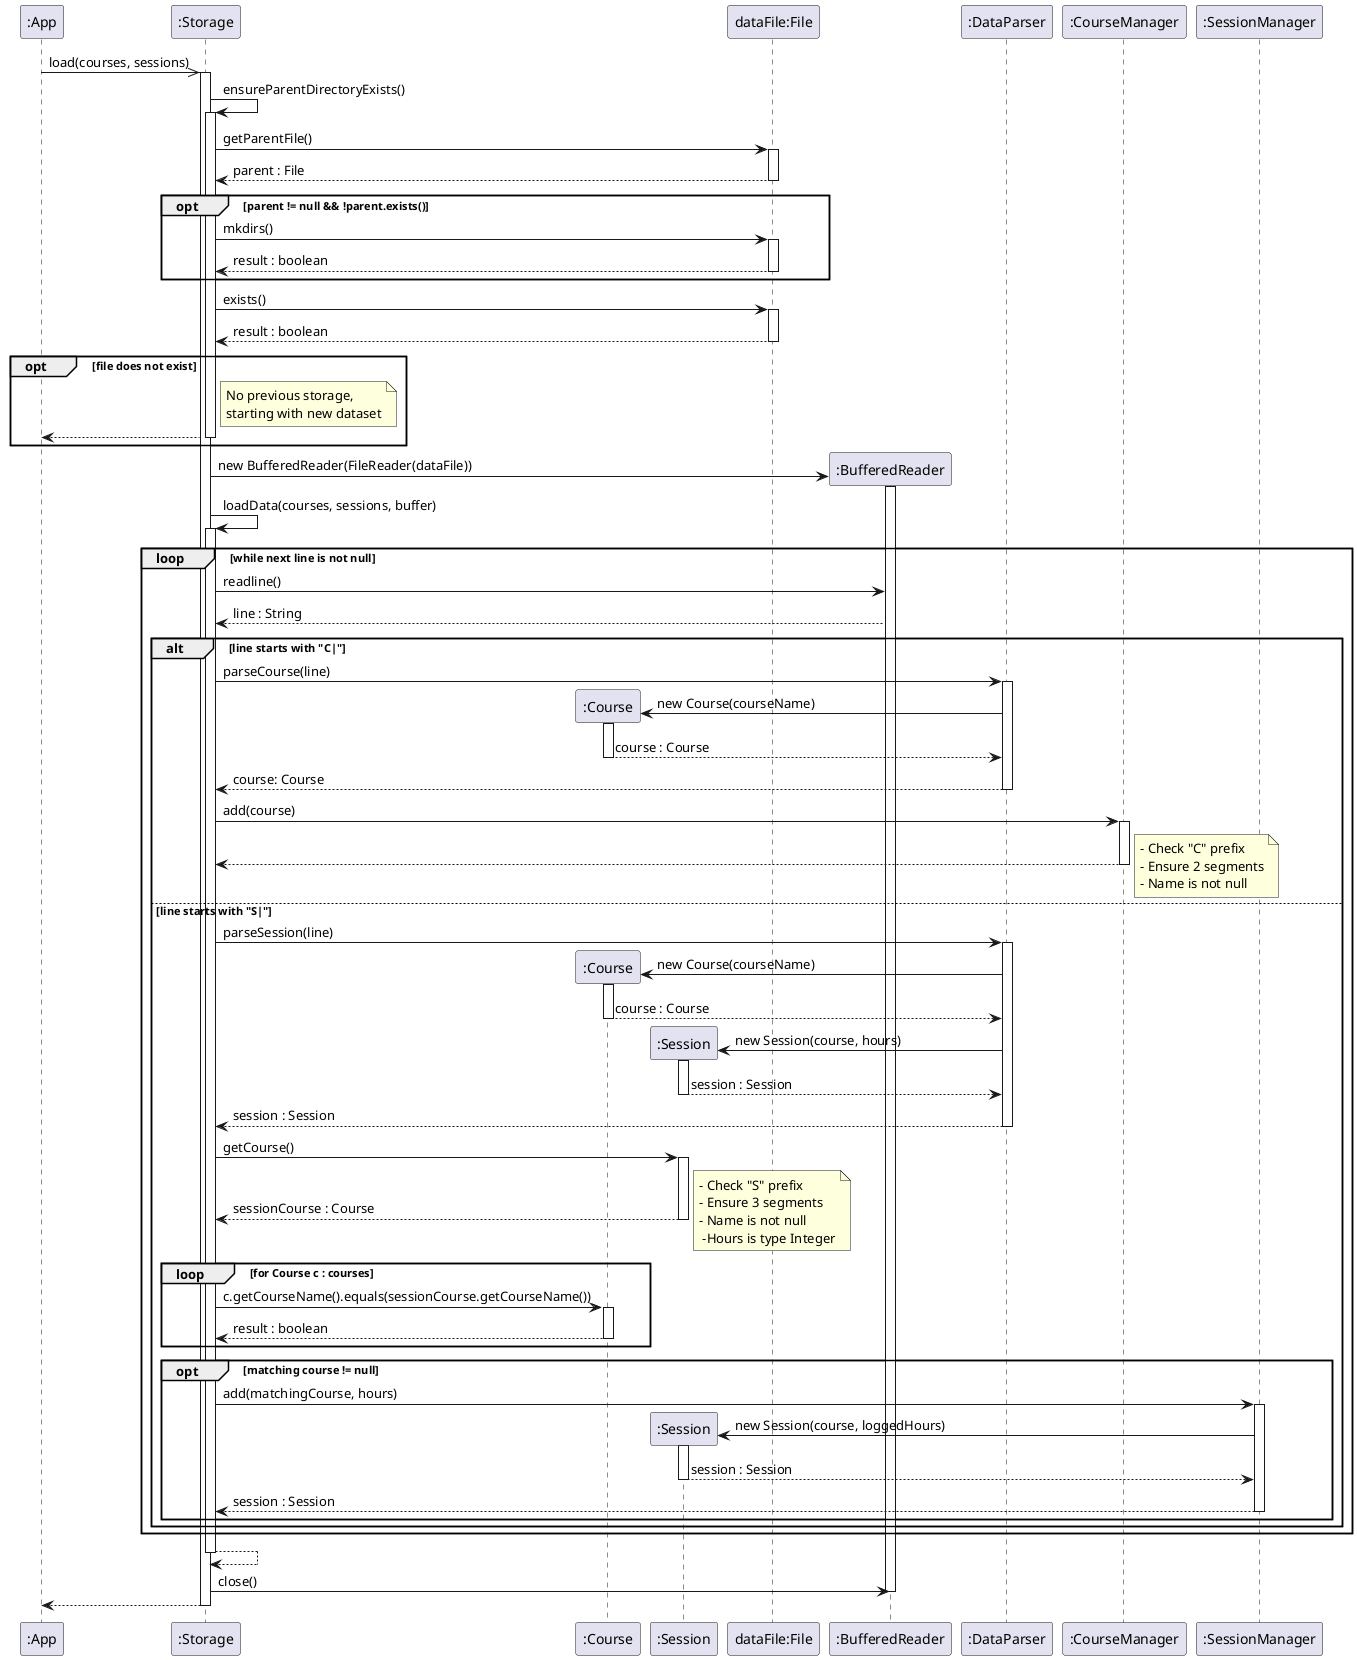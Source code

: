 @startuml
'https://plantuml.com/sequence-diagram

participant ":App" as App
participant ":Storage" as Storage
participant ":Course" as Course
participant ":Session" as Session
participant "dataFile:File" as File
participant ":BufferedReader" as BR
participant ":DataParser" as Parser
participant ":CourseManager" as CM
participant ":SessionManager" as SM

App ->> Storage: load(courses, sessions)
activate Storage

Storage -> Storage: ensureParentDirectoryExists()
activate Storage

Storage -> File: getParentFile()
activate File

File --> Storage: parent : File
deactivate File

opt parent != null && !parent.exists()
    Storage -> File: mkdirs()
    activate File

    File --> Storage: result : boolean
    deactivate File
end

Storage -> File: exists()
activate File
File --> Storage: result : boolean
deactivate File

opt file does not exist
    note right of Storage: No previous storage,\nstarting with new dataset
    Storage --> App
    deactivate Storage
end

Storage -> BR**: new BufferedReader(FileReader(dataFile))
activate BR

Storage -> Storage: loadData(courses, sessions, buffer)
activate Storage


loop while next line is not null
Storage -> BR: readline()
    BR --> Storage: line : String

    alt line starts with "C|"
        Storage -> Parser: parseCourse(line)
        activate Parser

        Parser -> Course**: new Course(courseName)
        activate Course
        Course --> Parser: course : Course
        deactivate Course

        Parser --> Storage: course: Course
        deactivate Parser

        Storage -> CM: add(course)
        activate CM
        CM --> Storage
        deactivate CM

        note right: - Check "C" prefix\n- Ensure 2 segments\n- Name is not null

    else line starts with "S|"

        Storage -> Parser: parseSession(line)
        activate Parser

        Parser -> Course**: new Course(courseName)
        activate Course
        Course --> Parser: course : Course
        deactivate Course

        Parser -> Session**: new Session(course, hours)
        activate Session
        Session --> Parser: session : Session
        deactivate Session

        Parser --> Storage: session : Session
        deactivate Parser

        Storage -> Session: getCourse()
        activate Session
        Session --> Storage: sessionCourse : Course
        deactivate Session

        note right: - Check "S" prefix\n- Ensure 3 segments\n- Name is not null\n -Hours is type Integer

        loop for Course c : courses

        Storage -> Course: c.getCourseName().equals(sessionCourse.getCourseName())
        activate Course
        Course --> Storage: result : boolean
        deactivate Course

        end

        opt matching course != null
            Storage -> SM: add(matchingCourse, hours)
            activate SM
            SM -> Session**: new Session(course, loggedHours)
            activate Session
            Session --> SM: session : Session
            deactivate Session
            SM --> Storage: session : Session
            deactivate SM
        end

    end
end

Storage --> Storage:
deactivate Storage

Storage -> BR: close()
deactivate BR
Storage --> App
deactivate Storage


@enduml